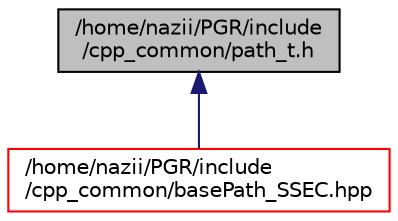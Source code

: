 digraph "/home/nazii/PGR/include/cpp_common/path_t.h"
{
  edge [fontname="Helvetica",fontsize="10",labelfontname="Helvetica",labelfontsize="10"];
  node [fontname="Helvetica",fontsize="10",shape=record];
  Node2 [label="/home/nazii/PGR/include\l/cpp_common/path_t.h",height=0.2,width=0.4,color="black", fillcolor="grey75", style="filled", fontcolor="black"];
  Node2 -> Node3 [dir="back",color="midnightblue",fontsize="10",style="solid",fontname="Helvetica"];
  Node3 [label="/home/nazii/PGR/include\l/cpp_common/basePath_SSEC.hpp",height=0.2,width=0.4,color="red", fillcolor="white", style="filled",URL="$basePath__SSEC_8hpp.html"];
}
